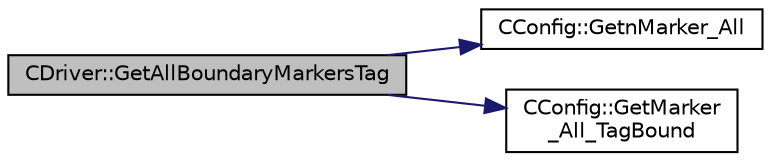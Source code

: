 digraph "CDriver::GetAllBoundaryMarkersTag"
{
  edge [fontname="Helvetica",fontsize="10",labelfontname="Helvetica",labelfontsize="10"];
  node [fontname="Helvetica",fontsize="10",shape=record];
  rankdir="LR";
  Node1414 [label="CDriver::GetAllBoundaryMarkersTag",height=0.2,width=0.4,color="black", fillcolor="grey75", style="filled", fontcolor="black"];
  Node1414 -> Node1415 [color="midnightblue",fontsize="10",style="solid",fontname="Helvetica"];
  Node1415 [label="CConfig::GetnMarker_All",height=0.2,width=0.4,color="black", fillcolor="white", style="filled",URL="$class_c_config.html#a300c4884edfc0c2acf395036439004f4",tooltip="Get the total number of boundary markers including send/receive domains. "];
  Node1414 -> Node1416 [color="midnightblue",fontsize="10",style="solid",fontname="Helvetica"];
  Node1416 [label="CConfig::GetMarker\l_All_TagBound",height=0.2,width=0.4,color="black", fillcolor="white", style="filled",URL="$class_c_config.html#a967e969a3beb24bb6e57d7036af003be",tooltip="Get the index of the surface defined in the geometry file. "];
}
